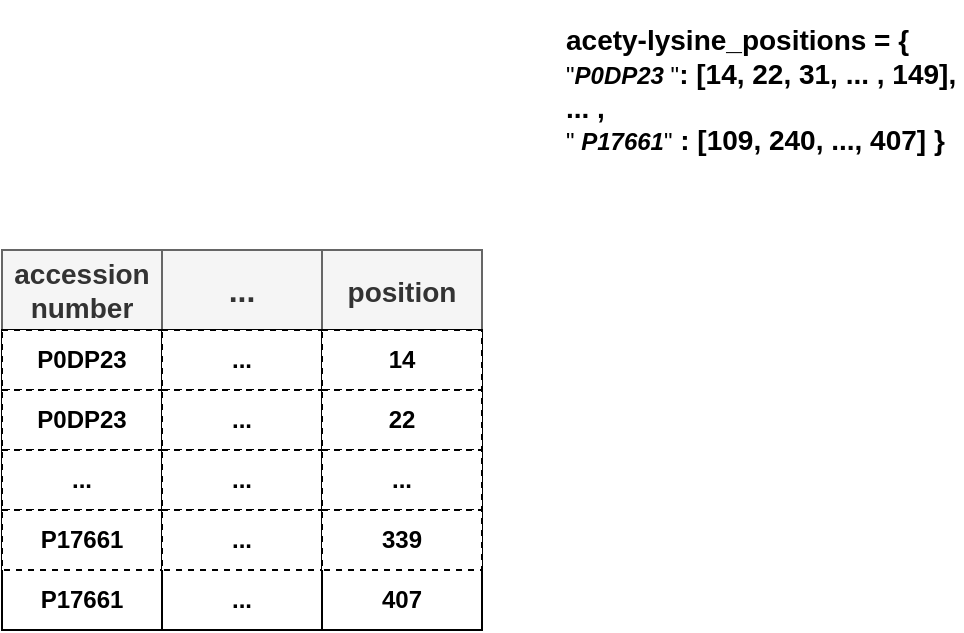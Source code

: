 <mxfile version="21.7.1" type="github">
  <diagram name="Page-1" id="7R-ukOLS5IpqLkp3WyMd">
    <mxGraphModel dx="1434" dy="759" grid="1" gridSize="10" guides="1" tooltips="1" connect="1" arrows="1" fold="1" page="1" pageScale="1" pageWidth="850" pageHeight="1100" math="0" shadow="0">
      <root>
        <mxCell id="0" />
        <mxCell id="1" parent="0" />
        <mxCell id="FEqC6AXYo_2WrqIZfGnE-35" value="" style="group" vertex="1" connectable="0" parent="1">
          <mxGeometry x="80" y="245" width="80" height="190" as="geometry" />
        </mxCell>
        <mxCell id="FEqC6AXYo_2WrqIZfGnE-22" value="&lt;p&gt;&lt;font style=&quot;font-size: 14px;&quot;&gt;&lt;b&gt;accession number&lt;br&gt;&lt;/b&gt;&lt;/font&gt;&lt;/p&gt;" style="rounded=0;whiteSpace=wrap;html=1;fillColor=#f5f5f5;fontColor=#333333;strokeColor=#666666;" vertex="1" parent="FEqC6AXYo_2WrqIZfGnE-35">
          <mxGeometry width="80" height="40" as="geometry" />
        </mxCell>
        <mxCell id="FEqC6AXYo_2WrqIZfGnE-23" value="" style="rounded=0;whiteSpace=wrap;html=1;" vertex="1" parent="FEqC6AXYo_2WrqIZfGnE-35">
          <mxGeometry y="40" width="80" height="150" as="geometry" />
        </mxCell>
        <mxCell id="FEqC6AXYo_2WrqIZfGnE-28" value="P0DP23" style="rounded=0;whiteSpace=wrap;html=1;dashed=1;fontStyle=1" vertex="1" parent="FEqC6AXYo_2WrqIZfGnE-35">
          <mxGeometry y="40" width="80" height="30" as="geometry" />
        </mxCell>
        <mxCell id="FEqC6AXYo_2WrqIZfGnE-29" value="P0DP23" style="rounded=0;whiteSpace=wrap;html=1;dashed=1;fontStyle=1" vertex="1" parent="FEqC6AXYo_2WrqIZfGnE-35">
          <mxGeometry y="70" width="80" height="30" as="geometry" />
        </mxCell>
        <mxCell id="FEqC6AXYo_2WrqIZfGnE-30" value="&lt;div&gt;...&lt;br&gt;&lt;/div&gt;" style="rounded=0;whiteSpace=wrap;html=1;dashed=1;fontStyle=1" vertex="1" parent="FEqC6AXYo_2WrqIZfGnE-35">
          <mxGeometry y="100" width="80" height="30" as="geometry" />
        </mxCell>
        <mxCell id="FEqC6AXYo_2WrqIZfGnE-31" value="P17661" style="rounded=0;whiteSpace=wrap;html=1;dashed=1;fontStyle=1" vertex="1" parent="FEqC6AXYo_2WrqIZfGnE-35">
          <mxGeometry y="130" width="80" height="30" as="geometry" />
        </mxCell>
        <mxCell id="FEqC6AXYo_2WrqIZfGnE-34" value="P17661" style="text;html=1;strokeColor=none;fillColor=none;align=center;verticalAlign=middle;whiteSpace=wrap;rounded=0;fontStyle=1" vertex="1" parent="FEqC6AXYo_2WrqIZfGnE-35">
          <mxGeometry x="10" y="160" width="60" height="30" as="geometry" />
        </mxCell>
        <mxCell id="FEqC6AXYo_2WrqIZfGnE-36" value="" style="group" vertex="1" connectable="0" parent="1">
          <mxGeometry x="160" y="245" width="80" height="190" as="geometry" />
        </mxCell>
        <mxCell id="FEqC6AXYo_2WrqIZfGnE-37" value="&lt;p&gt;&lt;font style=&quot;font-size: 16px;&quot;&gt;&lt;b&gt;...&lt;/b&gt;&lt;/font&gt;&lt;/p&gt;" style="rounded=0;whiteSpace=wrap;html=1;fillColor=#f5f5f5;fontColor=#333333;strokeColor=#666666;" vertex="1" parent="FEqC6AXYo_2WrqIZfGnE-36">
          <mxGeometry width="80" height="40" as="geometry" />
        </mxCell>
        <mxCell id="FEqC6AXYo_2WrqIZfGnE-38" value="" style="rounded=0;whiteSpace=wrap;html=1;" vertex="1" parent="FEqC6AXYo_2WrqIZfGnE-36">
          <mxGeometry y="40" width="80" height="150" as="geometry" />
        </mxCell>
        <mxCell id="FEqC6AXYo_2WrqIZfGnE-39" value="&lt;div&gt;...&lt;br&gt;&lt;/div&gt;" style="rounded=0;whiteSpace=wrap;html=1;dashed=1;fontStyle=1" vertex="1" parent="FEqC6AXYo_2WrqIZfGnE-36">
          <mxGeometry y="40" width="80" height="30" as="geometry" />
        </mxCell>
        <mxCell id="FEqC6AXYo_2WrqIZfGnE-40" value="&lt;div&gt;...&lt;br&gt;&lt;/div&gt;" style="rounded=0;whiteSpace=wrap;html=1;dashed=1;fontStyle=1" vertex="1" parent="FEqC6AXYo_2WrqIZfGnE-36">
          <mxGeometry y="70" width="80" height="30" as="geometry" />
        </mxCell>
        <mxCell id="FEqC6AXYo_2WrqIZfGnE-41" value="&lt;div&gt;...&lt;br&gt;&lt;/div&gt;" style="rounded=0;whiteSpace=wrap;html=1;dashed=1;fontStyle=1" vertex="1" parent="FEqC6AXYo_2WrqIZfGnE-36">
          <mxGeometry y="100" width="80" height="30" as="geometry" />
        </mxCell>
        <mxCell id="FEqC6AXYo_2WrqIZfGnE-42" value="&lt;div&gt;...&lt;br&gt;&lt;/div&gt;" style="rounded=0;whiteSpace=wrap;html=1;dashed=1;fontStyle=1" vertex="1" parent="FEqC6AXYo_2WrqIZfGnE-36">
          <mxGeometry y="130" width="80" height="30" as="geometry" />
        </mxCell>
        <mxCell id="FEqC6AXYo_2WrqIZfGnE-43" value="&lt;div&gt;...&lt;br&gt;&lt;/div&gt;" style="text;html=1;strokeColor=none;fillColor=none;align=center;verticalAlign=middle;whiteSpace=wrap;rounded=0;fontStyle=1" vertex="1" parent="FEqC6AXYo_2WrqIZfGnE-36">
          <mxGeometry x="10" y="160" width="60" height="30" as="geometry" />
        </mxCell>
        <mxCell id="FEqC6AXYo_2WrqIZfGnE-44" value="" style="group" vertex="1" connectable="0" parent="1">
          <mxGeometry x="240" y="245" width="80" height="190" as="geometry" />
        </mxCell>
        <mxCell id="FEqC6AXYo_2WrqIZfGnE-45" value="&lt;p style=&quot;font-size: 15px;&quot;&gt;&lt;font size=&quot;1&quot;&gt;&lt;b style=&quot;font-size: 14px;&quot;&gt;position&lt;/b&gt;&lt;/font&gt;&lt;/p&gt;" style="rounded=0;whiteSpace=wrap;html=1;fillColor=#f5f5f5;fontColor=#333333;strokeColor=#666666;" vertex="1" parent="FEqC6AXYo_2WrqIZfGnE-44">
          <mxGeometry width="80" height="40" as="geometry" />
        </mxCell>
        <mxCell id="FEqC6AXYo_2WrqIZfGnE-46" value="" style="rounded=0;whiteSpace=wrap;html=1;" vertex="1" parent="FEqC6AXYo_2WrqIZfGnE-44">
          <mxGeometry y="40" width="80" height="150" as="geometry" />
        </mxCell>
        <mxCell id="FEqC6AXYo_2WrqIZfGnE-47" value="14" style="rounded=0;whiteSpace=wrap;html=1;dashed=1;fontStyle=1" vertex="1" parent="FEqC6AXYo_2WrqIZfGnE-44">
          <mxGeometry y="40" width="80" height="30" as="geometry" />
        </mxCell>
        <mxCell id="FEqC6AXYo_2WrqIZfGnE-48" value="22" style="rounded=0;whiteSpace=wrap;html=1;dashed=1;fontStyle=1" vertex="1" parent="FEqC6AXYo_2WrqIZfGnE-44">
          <mxGeometry y="70" width="80" height="30" as="geometry" />
        </mxCell>
        <mxCell id="FEqC6AXYo_2WrqIZfGnE-49" value="&lt;div&gt;...&lt;br&gt;&lt;/div&gt;" style="rounded=0;whiteSpace=wrap;html=1;dashed=1;fontStyle=1" vertex="1" parent="FEqC6AXYo_2WrqIZfGnE-44">
          <mxGeometry y="100" width="80" height="30" as="geometry" />
        </mxCell>
        <mxCell id="FEqC6AXYo_2WrqIZfGnE-50" value="339" style="rounded=0;whiteSpace=wrap;html=1;dashed=1;fontStyle=1" vertex="1" parent="FEqC6AXYo_2WrqIZfGnE-44">
          <mxGeometry y="130" width="80" height="30" as="geometry" />
        </mxCell>
        <mxCell id="FEqC6AXYo_2WrqIZfGnE-51" value="407" style="text;html=1;strokeColor=none;fillColor=none;align=center;verticalAlign=middle;whiteSpace=wrap;rounded=0;fontStyle=1" vertex="1" parent="FEqC6AXYo_2WrqIZfGnE-44">
          <mxGeometry x="10" y="160" width="60" height="30" as="geometry" />
        </mxCell>
        <mxCell id="FEqC6AXYo_2WrqIZfGnE-52" value="&lt;div align=&quot;left&quot;&gt;&lt;b&gt;&lt;font style=&quot;font-size: 14px;&quot;&gt;acety-lysine_positions = { &lt;/font&gt;&lt;/b&gt;&quot;&lt;b&gt;&lt;i&gt;P0DP23&lt;/i&gt;&lt;/b&gt; &quot;&lt;b&gt;&lt;font style=&quot;font-size: 14px;&quot;&gt;: [14, 22, 31, ... , 149],&lt;/font&gt;&lt;/b&gt;&lt;/div&gt;&lt;div align=&quot;left&quot;&gt;&lt;b&gt;&lt;font style=&quot;font-size: 14px;&quot;&gt;... ,&lt;br&gt;&lt;/font&gt;&lt;/b&gt;&lt;/div&gt;&lt;div align=&quot;left&quot;&gt;&quot; &lt;i&gt;&lt;b&gt;P17661&lt;/b&gt;&lt;/i&gt;&quot;&lt;b&gt;&lt;font style=&quot;font-size: 14px;&quot;&gt; : [109, 240, ..., 407] } &lt;br&gt;&lt;/font&gt;&lt;/b&gt;&lt;/div&gt;" style="text;html=1;strokeColor=none;fillColor=none;align=left;verticalAlign=middle;whiteSpace=wrap;rounded=0;" vertex="1" parent="1">
          <mxGeometry x="360" y="120" width="200" height="90" as="geometry" />
        </mxCell>
      </root>
    </mxGraphModel>
  </diagram>
</mxfile>
